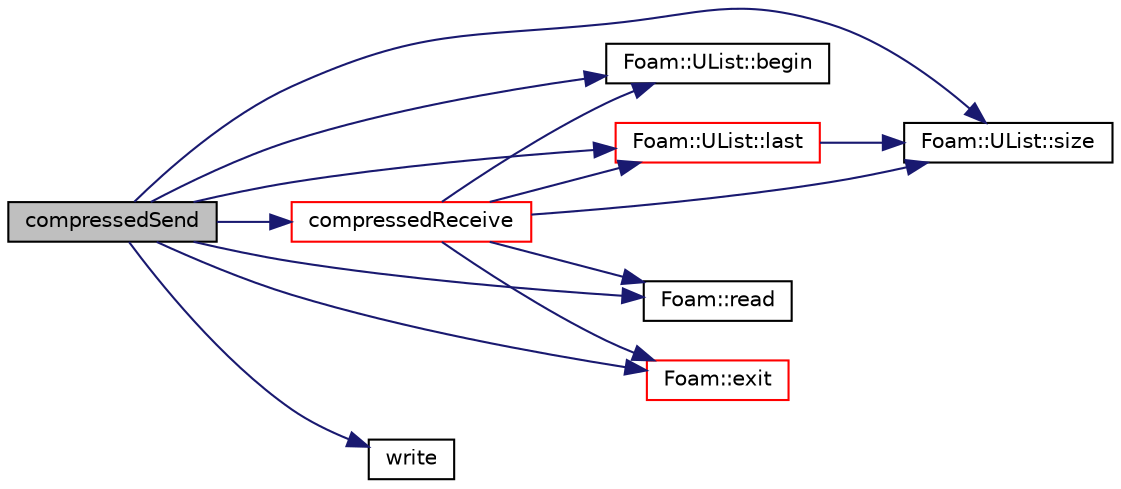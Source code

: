 digraph "compressedSend"
{
  bgcolor="transparent";
  edge [fontname="Helvetica",fontsize="10",labelfontname="Helvetica",labelfontsize="10"];
  node [fontname="Helvetica",fontsize="10",shape=record];
  rankdir="LR";
  Node1 [label="compressedSend",height=0.2,width=0.4,color="black", fillcolor="grey75", style="filled", fontcolor="black"];
  Node1 -> Node2 [color="midnightblue",fontsize="10",style="solid",fontname="Helvetica"];
  Node2 [label="Foam::UList::begin",height=0.2,width=0.4,color="black",URL="$a02735.html#a8a0643ef7f391465066f7f07d45ce934",tooltip="Return an iterator to begin traversing the UList. "];
  Node1 -> Node3 [color="midnightblue",fontsize="10",style="solid",fontname="Helvetica"];
  Node3 [label="compressedReceive",height=0.2,width=0.4,color="red",URL="$a01991.html#a0bc1603d9a4872cb6a751d1ec71fae5d",tooltip="Raw field receive function with data compression. "];
  Node3 -> Node4 [color="midnightblue",fontsize="10",style="solid",fontname="Helvetica"];
  Node4 [label="Foam::UList::size",height=0.2,width=0.4,color="black",URL="$a02735.html#a723361dc2020160f5492e8fe2d09fa44",tooltip="Return the number of elements in the UList. "];
  Node3 -> Node5 [color="midnightblue",fontsize="10",style="solid",fontname="Helvetica"];
  Node5 [label="Foam::read",height=0.2,width=0.4,color="black",URL="$a10733.html#a18efc6d016047ec7c6d5150d913d8c34"];
  Node3 -> Node6 [color="midnightblue",fontsize="10",style="solid",fontname="Helvetica"];
  Node6 [label="Foam::exit",height=0.2,width=0.4,color="red",URL="$a10733.html#a06ca7250d8e89caf05243ec094843642"];
  Node3 -> Node7 [color="midnightblue",fontsize="10",style="solid",fontname="Helvetica"];
  Node7 [label="Foam::UList::last",height=0.2,width=0.4,color="red",URL="$a02735.html#aef07c02ea1c27bdb5906043b399e0ff0",tooltip="Return the last element of the list. "];
  Node7 -> Node4 [color="midnightblue",fontsize="10",style="solid",fontname="Helvetica"];
  Node3 -> Node2 [color="midnightblue",fontsize="10",style="solid",fontname="Helvetica"];
  Node1 -> Node6 [color="midnightblue",fontsize="10",style="solid",fontname="Helvetica"];
  Node1 -> Node7 [color="midnightblue",fontsize="10",style="solid",fontname="Helvetica"];
  Node1 -> Node5 [color="midnightblue",fontsize="10",style="solid",fontname="Helvetica"];
  Node1 -> Node4 [color="midnightblue",fontsize="10",style="solid",fontname="Helvetica"];
  Node1 -> Node8 [color="midnightblue",fontsize="10",style="solid",fontname="Helvetica"];
  Node8 [label="write",height=0.2,width=0.4,color="black",URL="$a02921.html#a8f30b3c2179b03a7acf273e9dea43342"];
}
